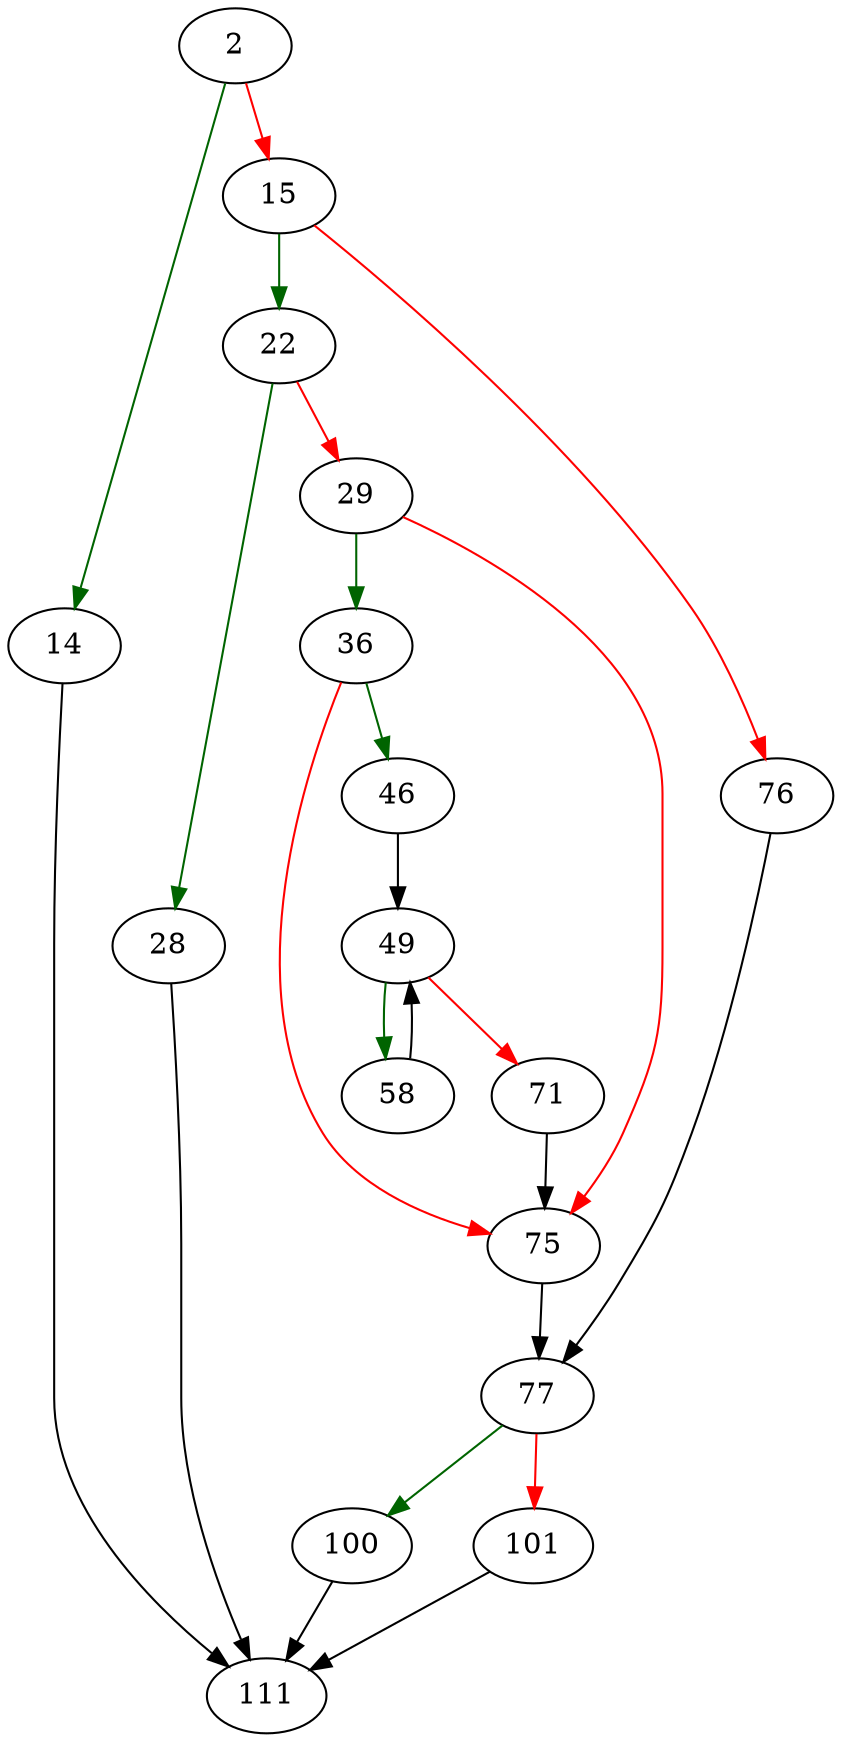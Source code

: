 strict digraph "parseHhMmSs" {
	// Node definitions.
	2 [entry=true];
	14;
	15;
	111;
	22;
	76;
	28;
	29;
	36;
	75;
	46;
	49;
	58;
	71;
	77;
	100;
	101;

	// Edge definitions.
	2 -> 14 [
		color=darkgreen
		cond=true
	];
	2 -> 15 [
		color=red
		cond=false
	];
	14 -> 111;
	15 -> 22 [
		color=darkgreen
		cond=true
	];
	15 -> 76 [
		color=red
		cond=false
	];
	22 -> 28 [
		color=darkgreen
		cond=true
	];
	22 -> 29 [
		color=red
		cond=false
	];
	76 -> 77;
	28 -> 111;
	29 -> 36 [
		color=darkgreen
		cond=true
	];
	29 -> 75 [
		color=red
		cond=false
	];
	36 -> 75 [
		color=red
		cond=false
	];
	36 -> 46 [
		color=darkgreen
		cond=true
	];
	75 -> 77;
	46 -> 49;
	49 -> 58 [
		color=darkgreen
		cond=true
	];
	49 -> 71 [
		color=red
		cond=false
	];
	58 -> 49;
	71 -> 75;
	77 -> 100 [
		color=darkgreen
		cond=true
	];
	77 -> 101 [
		color=red
		cond=false
	];
	100 -> 111;
	101 -> 111;
}